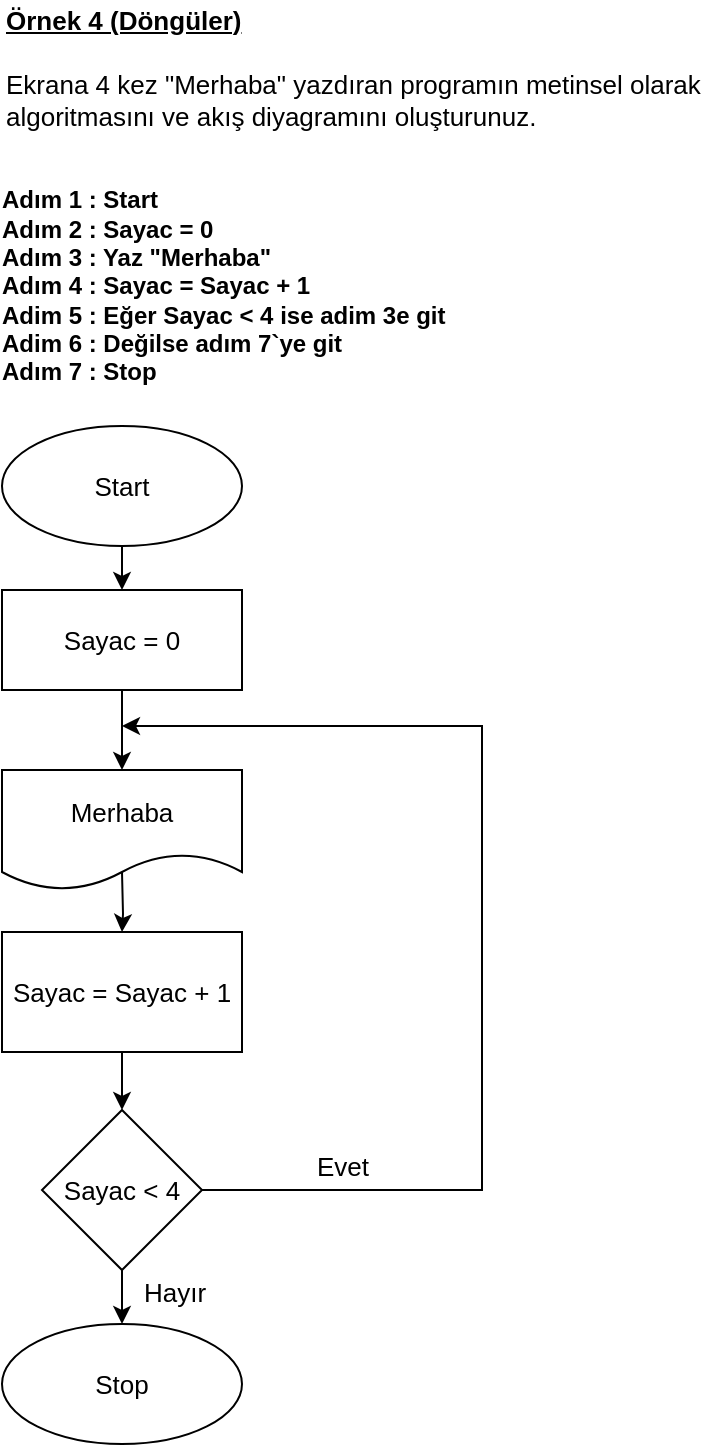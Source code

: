 <mxfile version="17.1.2" type="github">
  <diagram id="iyF59aCN2l73FjYA8MRB" name="Page-1">
    <mxGraphModel dx="1622" dy="756" grid="1" gridSize="10" guides="1" tooltips="1" connect="1" arrows="1" fold="1" page="1" pageScale="1" pageWidth="850" pageHeight="1100" math="0" shadow="0">
      <root>
        <mxCell id="0" />
        <mxCell id="1" parent="0" />
        <mxCell id="tqMaTLOcbwpWtxWx3Lv_-1" value="Örnek 4 (Döngüler)&lt;br style=&quot;font-size: 13px;&quot;&gt;" style="text;html=1;align=left;verticalAlign=middle;resizable=0;points=[];autosize=1;strokeColor=none;fillColor=none;fontStyle=5;fontSize=13;" vertex="1" parent="1">
          <mxGeometry x="40" y="10" width="130" height="20" as="geometry" />
        </mxCell>
        <mxCell id="tqMaTLOcbwpWtxWx3Lv_-2" value="Adım 1 : Start&lt;br&gt;Adım 2 : Sayac = 0&lt;br&gt;Adım 3 : Yaz &quot;Merhaba&quot;&lt;br&gt;Adım 4 : Sayac = Sayac + 1&lt;br&gt;Adim 5 : Eğer Sayac &amp;lt; 4 ise adim 3e git&lt;br&gt;Adim 6 : Değilse adım 7`ye git&lt;br&gt;Adım 7 : Stop" style="text;html=1;align=left;verticalAlign=middle;resizable=0;points=[];autosize=1;strokeColor=none;fillColor=none;fontStyle=1;spacing=0;horizontal=1;" vertex="1" parent="1">
          <mxGeometry x="40" y="103" width="240" height="100" as="geometry" />
        </mxCell>
        <mxCell id="tqMaTLOcbwpWtxWx3Lv_-6" value="" style="edgeStyle=orthogonalEdgeStyle;rounded=0;orthogonalLoop=1;jettySize=auto;html=1;fontSize=13;" edge="1" parent="1" source="tqMaTLOcbwpWtxWx3Lv_-3" target="tqMaTLOcbwpWtxWx3Lv_-4">
          <mxGeometry relative="1" as="geometry" />
        </mxCell>
        <mxCell id="tqMaTLOcbwpWtxWx3Lv_-3" value="Start" style="ellipse;whiteSpace=wrap;html=1;fontSize=13;" vertex="1" parent="1">
          <mxGeometry x="40" y="223" width="120" height="60" as="geometry" />
        </mxCell>
        <mxCell id="tqMaTLOcbwpWtxWx3Lv_-8" value="" style="edgeStyle=orthogonalEdgeStyle;rounded=0;orthogonalLoop=1;jettySize=auto;html=1;fontSize=13;" edge="1" parent="1" source="tqMaTLOcbwpWtxWx3Lv_-4" target="tqMaTLOcbwpWtxWx3Lv_-7">
          <mxGeometry relative="1" as="geometry" />
        </mxCell>
        <mxCell id="tqMaTLOcbwpWtxWx3Lv_-4" value="Sayac = 0" style="rounded=0;whiteSpace=wrap;html=1;fontSize=13;" vertex="1" parent="1">
          <mxGeometry x="40" y="305" width="120" height="50" as="geometry" />
        </mxCell>
        <mxCell id="tqMaTLOcbwpWtxWx3Lv_-10" value="" style="edgeStyle=orthogonalEdgeStyle;rounded=0;orthogonalLoop=1;jettySize=auto;html=1;fontSize=13;" edge="1" parent="1" target="tqMaTLOcbwpWtxWx3Lv_-9">
          <mxGeometry relative="1" as="geometry">
            <mxPoint x="100" y="446" as="sourcePoint" />
          </mxGeometry>
        </mxCell>
        <mxCell id="tqMaTLOcbwpWtxWx3Lv_-7" value="Merhaba" style="shape=document;whiteSpace=wrap;html=1;boundedLbl=1;fontSize=13;rounded=0;" vertex="1" parent="1">
          <mxGeometry x="40" y="395" width="120" height="60" as="geometry" />
        </mxCell>
        <mxCell id="tqMaTLOcbwpWtxWx3Lv_-12" value="" style="edgeStyle=orthogonalEdgeStyle;rounded=0;orthogonalLoop=1;jettySize=auto;html=1;fontSize=13;" edge="1" parent="1" source="tqMaTLOcbwpWtxWx3Lv_-9" target="tqMaTLOcbwpWtxWx3Lv_-11">
          <mxGeometry relative="1" as="geometry" />
        </mxCell>
        <mxCell id="tqMaTLOcbwpWtxWx3Lv_-9" value="Sayac = Sayac + 1" style="whiteSpace=wrap;html=1;fontSize=13;rounded=0;" vertex="1" parent="1">
          <mxGeometry x="40" y="476" width="120" height="60" as="geometry" />
        </mxCell>
        <mxCell id="tqMaTLOcbwpWtxWx3Lv_-14" value="" style="edgeStyle=orthogonalEdgeStyle;rounded=0;orthogonalLoop=1;jettySize=auto;html=1;fontSize=13;" edge="1" parent="1" source="tqMaTLOcbwpWtxWx3Lv_-11" target="tqMaTLOcbwpWtxWx3Lv_-13">
          <mxGeometry relative="1" as="geometry" />
        </mxCell>
        <mxCell id="tqMaTLOcbwpWtxWx3Lv_-16" value="" style="edgeStyle=orthogonalEdgeStyle;rounded=0;orthogonalLoop=1;jettySize=auto;html=1;fontSize=13;" edge="1" parent="1" source="tqMaTLOcbwpWtxWx3Lv_-11">
          <mxGeometry relative="1" as="geometry">
            <mxPoint x="100" y="373" as="targetPoint" />
            <Array as="points">
              <mxPoint x="280" y="605" />
              <mxPoint x="280" y="373" />
              <mxPoint x="240" y="373" />
            </Array>
          </mxGeometry>
        </mxCell>
        <mxCell id="tqMaTLOcbwpWtxWx3Lv_-11" value="Sayac &amp;lt; 4" style="rhombus;whiteSpace=wrap;html=1;fontSize=13;rounded=0;" vertex="1" parent="1">
          <mxGeometry x="60" y="565" width="80" height="80" as="geometry" />
        </mxCell>
        <mxCell id="tqMaTLOcbwpWtxWx3Lv_-13" value="Stop" style="ellipse;whiteSpace=wrap;html=1;fontSize=13;rounded=0;" vertex="1" parent="1">
          <mxGeometry x="40" y="672" width="120" height="60" as="geometry" />
        </mxCell>
        <mxCell id="tqMaTLOcbwpWtxWx3Lv_-17" value="Evet" style="text;html=1;align=center;verticalAlign=middle;resizable=0;points=[];autosize=1;strokeColor=none;fillColor=none;fontSize=13;" vertex="1" parent="1">
          <mxGeometry x="190" y="583" width="40" height="20" as="geometry" />
        </mxCell>
        <mxCell id="tqMaTLOcbwpWtxWx3Lv_-18" value="Hayır" style="text;html=1;align=center;verticalAlign=middle;resizable=0;points=[];autosize=1;strokeColor=none;fillColor=none;fontSize=13;" vertex="1" parent="1">
          <mxGeometry x="101" y="646" width="50" height="20" as="geometry" />
        </mxCell>
        <mxCell id="tqMaTLOcbwpWtxWx3Lv_-19" value="Ekrana 4 kez &quot;Merhaba&quot; yazdıran programın metinsel olarak&lt;br&gt;algoritmasını ve akış diyagramını oluşturunuz." style="text;html=1;align=left;verticalAlign=middle;resizable=0;points=[];autosize=1;strokeColor=none;fillColor=none;fontSize=13;" vertex="1" parent="1">
          <mxGeometry x="40" y="40" width="360" height="40" as="geometry" />
        </mxCell>
      </root>
    </mxGraphModel>
  </diagram>
</mxfile>
